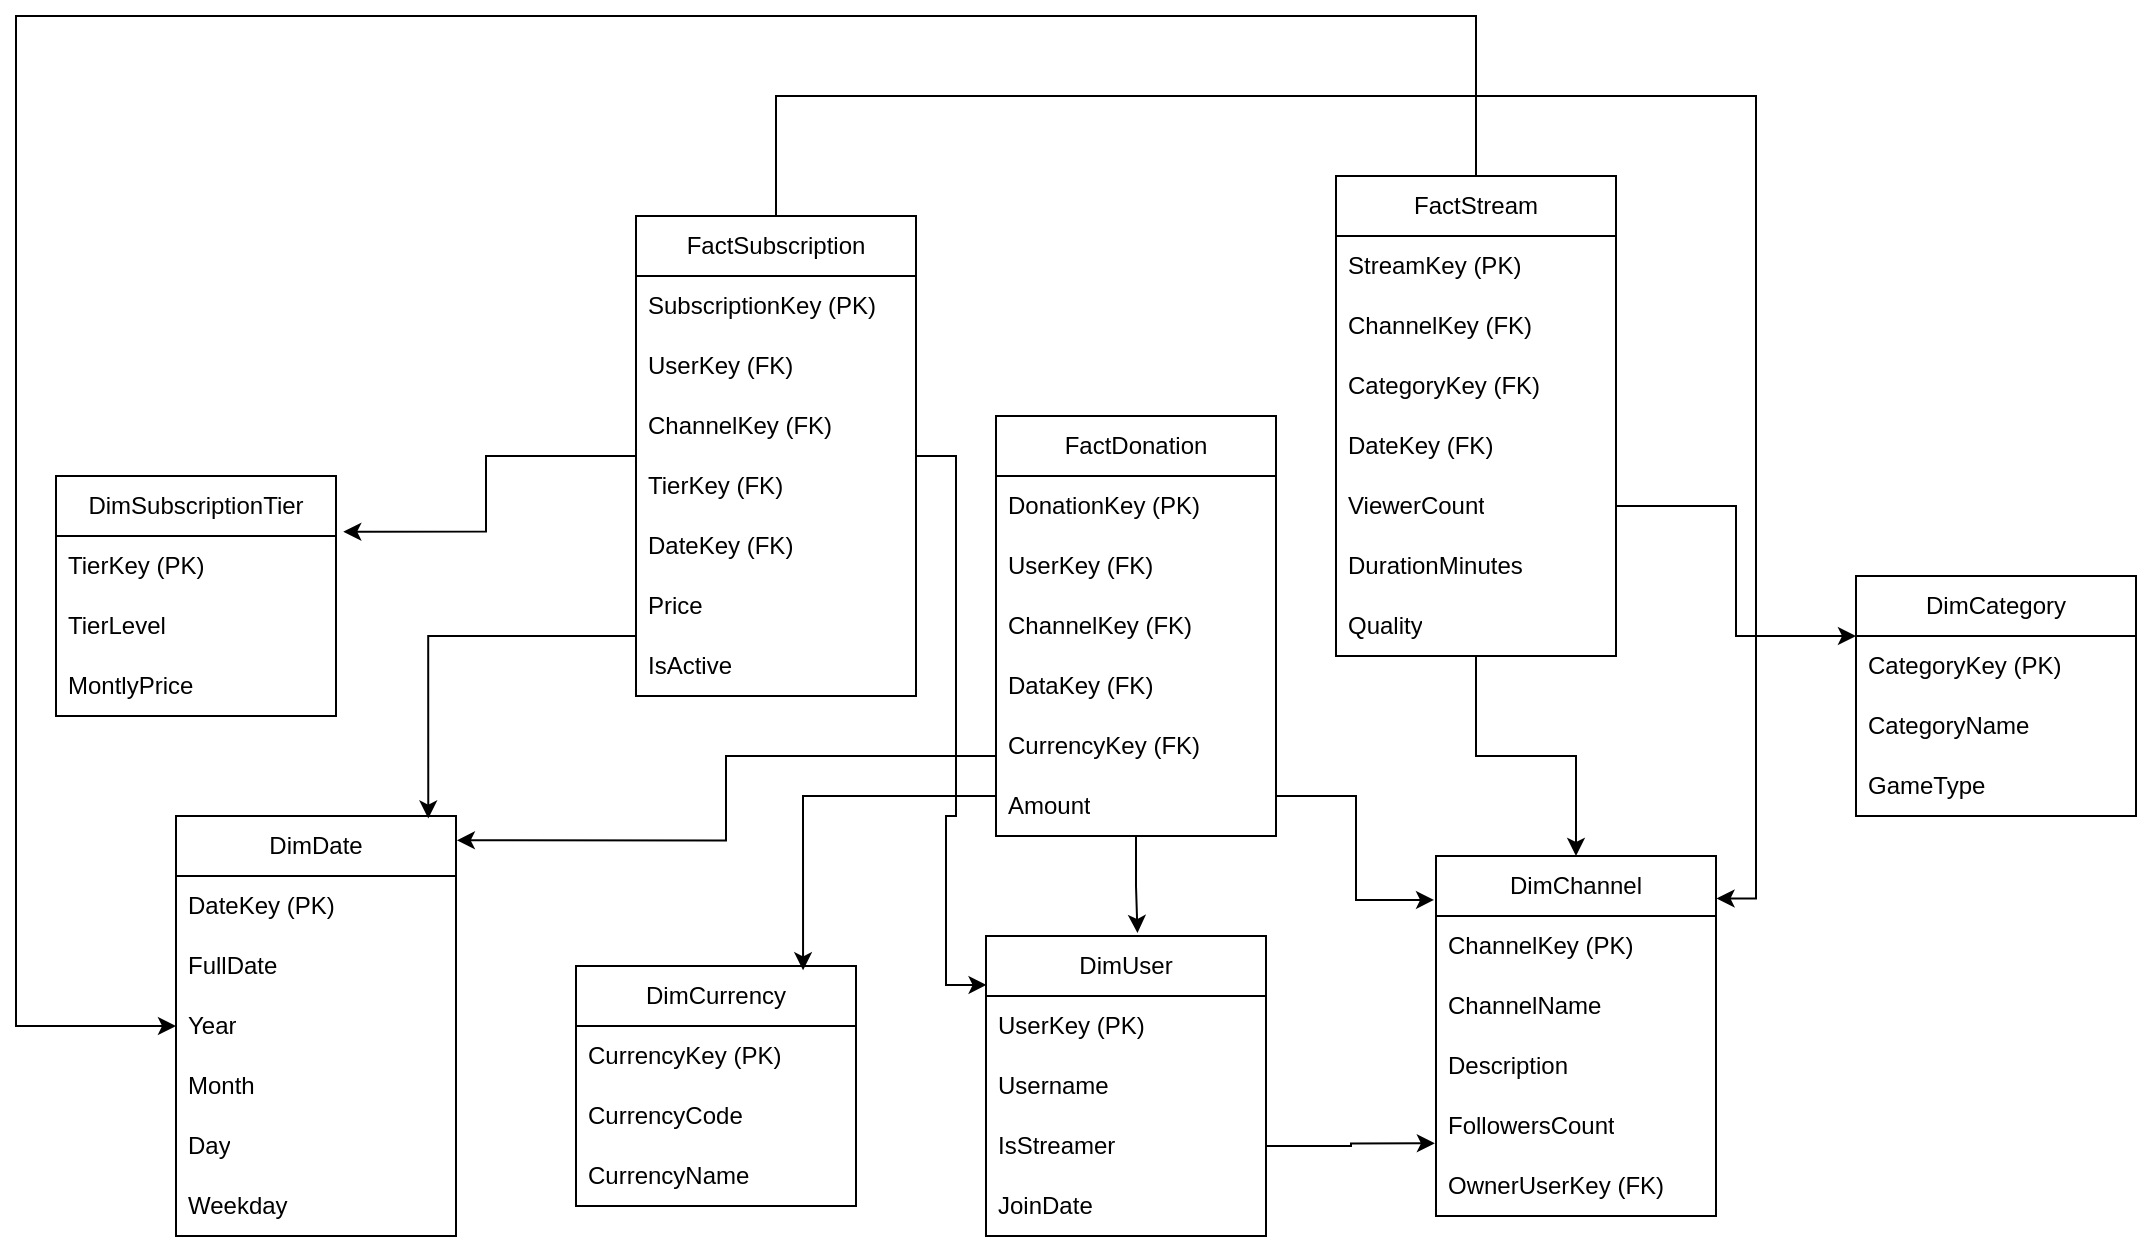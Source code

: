 <mxfile version="28.2.7">
  <diagram name="Page-1" id="qEjEFlxK-jcVaZ1b_vuw">
    <mxGraphModel grid="1" page="1" gridSize="10" guides="1" tooltips="1" connect="1" arrows="1" fold="1" pageScale="1" pageWidth="850" pageHeight="1100" math="0" shadow="0">
      <root>
        <mxCell id="0" />
        <mxCell id="1" parent="0" />
        <mxCell id="ZrgMhke1gqIhwrpS75Ew-1" value="FactDonation" style="swimlane;fontStyle=0;childLayout=stackLayout;horizontal=1;startSize=30;horizontalStack=0;resizeParent=1;resizeParentMax=0;resizeLast=0;collapsible=1;marginBottom=0;whiteSpace=wrap;html=1;" vertex="1" parent="1">
          <mxGeometry x="360" y="340" width="140" height="210" as="geometry" />
        </mxCell>
        <mxCell id="ZrgMhke1gqIhwrpS75Ew-2" value="DonationKey (PK)" style="text;strokeColor=none;fillColor=none;align=left;verticalAlign=middle;spacingLeft=4;spacingRight=4;overflow=hidden;points=[[0,0.5],[1,0.5]];portConstraint=eastwest;rotatable=0;whiteSpace=wrap;html=1;" vertex="1" parent="ZrgMhke1gqIhwrpS75Ew-1">
          <mxGeometry y="30" width="140" height="30" as="geometry" />
        </mxCell>
        <mxCell id="ZrgMhke1gqIhwrpS75Ew-3" value="UserKey (FK)" style="text;strokeColor=none;fillColor=none;align=left;verticalAlign=middle;spacingLeft=4;spacingRight=4;overflow=hidden;points=[[0,0.5],[1,0.5]];portConstraint=eastwest;rotatable=0;whiteSpace=wrap;html=1;" vertex="1" parent="ZrgMhke1gqIhwrpS75Ew-1">
          <mxGeometry y="60" width="140" height="30" as="geometry" />
        </mxCell>
        <mxCell id="ZrgMhke1gqIhwrpS75Ew-4" value="ChannelKey (FK)" style="text;strokeColor=none;fillColor=none;align=left;verticalAlign=middle;spacingLeft=4;spacingRight=4;overflow=hidden;points=[[0,0.5],[1,0.5]];portConstraint=eastwest;rotatable=0;whiteSpace=wrap;html=1;" vertex="1" parent="ZrgMhke1gqIhwrpS75Ew-1">
          <mxGeometry y="90" width="140" height="30" as="geometry" />
        </mxCell>
        <mxCell id="ZrgMhke1gqIhwrpS75Ew-6" value="DataKey (FK)" style="text;strokeColor=none;fillColor=none;align=left;verticalAlign=middle;spacingLeft=4;spacingRight=4;overflow=hidden;points=[[0,0.5],[1,0.5]];portConstraint=eastwest;rotatable=0;whiteSpace=wrap;html=1;" vertex="1" parent="ZrgMhke1gqIhwrpS75Ew-1">
          <mxGeometry y="120" width="140" height="30" as="geometry" />
        </mxCell>
        <mxCell id="ZrgMhke1gqIhwrpS75Ew-5" value="CurrencyKey (FK)" style="text;strokeColor=none;fillColor=none;align=left;verticalAlign=middle;spacingLeft=4;spacingRight=4;overflow=hidden;points=[[0,0.5],[1,0.5]];portConstraint=eastwest;rotatable=0;whiteSpace=wrap;html=1;" vertex="1" parent="ZrgMhke1gqIhwrpS75Ew-1">
          <mxGeometry y="150" width="140" height="30" as="geometry" />
        </mxCell>
        <mxCell id="ZrgMhke1gqIhwrpS75Ew-8" value="Amount" style="text;strokeColor=none;fillColor=none;align=left;verticalAlign=middle;spacingLeft=4;spacingRight=4;overflow=hidden;points=[[0,0.5],[1,0.5]];portConstraint=eastwest;rotatable=0;whiteSpace=wrap;html=1;" vertex="1" parent="ZrgMhke1gqIhwrpS75Ew-1">
          <mxGeometry y="180" width="140" height="30" as="geometry" />
        </mxCell>
        <mxCell id="ZrgMhke1gqIhwrpS75Ew-9" value="FactSubscription" style="swimlane;fontStyle=0;childLayout=stackLayout;horizontal=1;startSize=30;horizontalStack=0;resizeParent=1;resizeParentMax=0;resizeLast=0;collapsible=1;marginBottom=0;whiteSpace=wrap;html=1;" vertex="1" parent="1">
          <mxGeometry x="180" y="240" width="140" height="240" as="geometry" />
        </mxCell>
        <mxCell id="ZrgMhke1gqIhwrpS75Ew-10" value="SubscriptionKey (PK)" style="text;strokeColor=none;fillColor=none;align=left;verticalAlign=middle;spacingLeft=4;spacingRight=4;overflow=hidden;points=[[0,0.5],[1,0.5]];portConstraint=eastwest;rotatable=0;whiteSpace=wrap;html=1;" vertex="1" parent="ZrgMhke1gqIhwrpS75Ew-9">
          <mxGeometry y="30" width="140" height="30" as="geometry" />
        </mxCell>
        <mxCell id="ZrgMhke1gqIhwrpS75Ew-11" value="UserKey (FK)" style="text;strokeColor=none;fillColor=none;align=left;verticalAlign=middle;spacingLeft=4;spacingRight=4;overflow=hidden;points=[[0,0.5],[1,0.5]];portConstraint=eastwest;rotatable=0;whiteSpace=wrap;html=1;" vertex="1" parent="ZrgMhke1gqIhwrpS75Ew-9">
          <mxGeometry y="60" width="140" height="30" as="geometry" />
        </mxCell>
        <mxCell id="ZrgMhke1gqIhwrpS75Ew-12" value="ChannelKey (FK)" style="text;strokeColor=none;fillColor=none;align=left;verticalAlign=middle;spacingLeft=4;spacingRight=4;overflow=hidden;points=[[0,0.5],[1,0.5]];portConstraint=eastwest;rotatable=0;whiteSpace=wrap;html=1;" vertex="1" parent="ZrgMhke1gqIhwrpS75Ew-9">
          <mxGeometry y="90" width="140" height="30" as="geometry" />
        </mxCell>
        <mxCell id="ZrgMhke1gqIhwrpS75Ew-13" value="TierKey (FK)" style="text;strokeColor=none;fillColor=none;align=left;verticalAlign=middle;spacingLeft=4;spacingRight=4;overflow=hidden;points=[[0,0.5],[1,0.5]];portConstraint=eastwest;rotatable=0;whiteSpace=wrap;html=1;" vertex="1" parent="ZrgMhke1gqIhwrpS75Ew-9">
          <mxGeometry y="120" width="140" height="30" as="geometry" />
        </mxCell>
        <mxCell id="ZrgMhke1gqIhwrpS75Ew-14" value="DateKey (FK)" style="text;strokeColor=none;fillColor=none;align=left;verticalAlign=middle;spacingLeft=4;spacingRight=4;overflow=hidden;points=[[0,0.5],[1,0.5]];portConstraint=eastwest;rotatable=0;whiteSpace=wrap;html=1;" vertex="1" parent="ZrgMhke1gqIhwrpS75Ew-9">
          <mxGeometry y="150" width="140" height="30" as="geometry" />
        </mxCell>
        <mxCell id="ZrgMhke1gqIhwrpS75Ew-15" value="Price" style="text;strokeColor=none;fillColor=none;align=left;verticalAlign=middle;spacingLeft=4;spacingRight=4;overflow=hidden;points=[[0,0.5],[1,0.5]];portConstraint=eastwest;rotatable=0;whiteSpace=wrap;html=1;" vertex="1" parent="ZrgMhke1gqIhwrpS75Ew-9">
          <mxGeometry y="180" width="140" height="30" as="geometry" />
        </mxCell>
        <mxCell id="ZrgMhke1gqIhwrpS75Ew-16" value="IsActive" style="text;strokeColor=none;fillColor=none;align=left;verticalAlign=middle;spacingLeft=4;spacingRight=4;overflow=hidden;points=[[0,0.5],[1,0.5]];portConstraint=eastwest;rotatable=0;whiteSpace=wrap;html=1;" vertex="1" parent="ZrgMhke1gqIhwrpS75Ew-9">
          <mxGeometry y="210" width="140" height="30" as="geometry" />
        </mxCell>
        <mxCell id="ZrgMhke1gqIhwrpS75Ew-67" style="edgeStyle=orthogonalEdgeStyle;rounded=0;orthogonalLoop=1;jettySize=auto;html=1;" edge="1" parent="1" source="ZrgMhke1gqIhwrpS75Ew-17" target="ZrgMhke1gqIhwrpS75Ew-31">
          <mxGeometry relative="1" as="geometry" />
        </mxCell>
        <mxCell id="ZrgMhke1gqIhwrpS75Ew-69" style="edgeStyle=orthogonalEdgeStyle;rounded=0;orthogonalLoop=1;jettySize=auto;html=1;" edge="1" parent="1" source="ZrgMhke1gqIhwrpS75Ew-17" target="ZrgMhke1gqIhwrpS75Ew-37">
          <mxGeometry relative="1" as="geometry">
            <Array as="points">
              <mxPoint x="600" y="140" />
              <mxPoint x="-130" y="140" />
              <mxPoint x="-130" y="645" />
            </Array>
          </mxGeometry>
        </mxCell>
        <mxCell id="ZrgMhke1gqIhwrpS75Ew-17" value="FactStream" style="swimlane;fontStyle=0;childLayout=stackLayout;horizontal=1;startSize=30;horizontalStack=0;resizeParent=1;resizeParentMax=0;resizeLast=0;collapsible=1;marginBottom=0;whiteSpace=wrap;html=1;" vertex="1" parent="1">
          <mxGeometry x="530" y="220" width="140" height="240" as="geometry" />
        </mxCell>
        <mxCell id="ZrgMhke1gqIhwrpS75Ew-18" value="StreamKey (PK)" style="text;strokeColor=none;fillColor=none;align=left;verticalAlign=middle;spacingLeft=4;spacingRight=4;overflow=hidden;points=[[0,0.5],[1,0.5]];portConstraint=eastwest;rotatable=0;whiteSpace=wrap;html=1;" vertex="1" parent="ZrgMhke1gqIhwrpS75Ew-17">
          <mxGeometry y="30" width="140" height="30" as="geometry" />
        </mxCell>
        <mxCell id="ZrgMhke1gqIhwrpS75Ew-19" value="ChannelKey (FK)" style="text;strokeColor=none;fillColor=none;align=left;verticalAlign=middle;spacingLeft=4;spacingRight=4;overflow=hidden;points=[[0,0.5],[1,0.5]];portConstraint=eastwest;rotatable=0;whiteSpace=wrap;html=1;" vertex="1" parent="ZrgMhke1gqIhwrpS75Ew-17">
          <mxGeometry y="60" width="140" height="30" as="geometry" />
        </mxCell>
        <mxCell id="ZrgMhke1gqIhwrpS75Ew-20" value="CategoryKey (FK)" style="text;strokeColor=none;fillColor=none;align=left;verticalAlign=middle;spacingLeft=4;spacingRight=4;overflow=hidden;points=[[0,0.5],[1,0.5]];portConstraint=eastwest;rotatable=0;whiteSpace=wrap;html=1;" vertex="1" parent="ZrgMhke1gqIhwrpS75Ew-17">
          <mxGeometry y="90" width="140" height="30" as="geometry" />
        </mxCell>
        <mxCell id="ZrgMhke1gqIhwrpS75Ew-21" value="DateKey (FK)" style="text;strokeColor=none;fillColor=none;align=left;verticalAlign=middle;spacingLeft=4;spacingRight=4;overflow=hidden;points=[[0,0.5],[1,0.5]];portConstraint=eastwest;rotatable=0;whiteSpace=wrap;html=1;" vertex="1" parent="ZrgMhke1gqIhwrpS75Ew-17">
          <mxGeometry y="120" width="140" height="30" as="geometry" />
        </mxCell>
        <mxCell id="ZrgMhke1gqIhwrpS75Ew-22" value="ViewerCount" style="text;strokeColor=none;fillColor=none;align=left;verticalAlign=middle;spacingLeft=4;spacingRight=4;overflow=hidden;points=[[0,0.5],[1,0.5]];portConstraint=eastwest;rotatable=0;whiteSpace=wrap;html=1;" vertex="1" parent="ZrgMhke1gqIhwrpS75Ew-17">
          <mxGeometry y="150" width="140" height="30" as="geometry" />
        </mxCell>
        <mxCell id="ZrgMhke1gqIhwrpS75Ew-23" value="DurationMinutes" style="text;strokeColor=none;fillColor=none;align=left;verticalAlign=middle;spacingLeft=4;spacingRight=4;overflow=hidden;points=[[0,0.5],[1,0.5]];portConstraint=eastwest;rotatable=0;whiteSpace=wrap;html=1;" vertex="1" parent="ZrgMhke1gqIhwrpS75Ew-17">
          <mxGeometry y="180" width="140" height="30" as="geometry" />
        </mxCell>
        <mxCell id="ZrgMhke1gqIhwrpS75Ew-24" value="Quality" style="text;strokeColor=none;fillColor=none;align=left;verticalAlign=middle;spacingLeft=4;spacingRight=4;overflow=hidden;points=[[0,0.5],[1,0.5]];portConstraint=eastwest;rotatable=0;whiteSpace=wrap;html=1;" vertex="1" parent="ZrgMhke1gqIhwrpS75Ew-17">
          <mxGeometry y="210" width="140" height="30" as="geometry" />
        </mxCell>
        <mxCell id="ZrgMhke1gqIhwrpS75Ew-25" value="DimUser" style="swimlane;fontStyle=0;childLayout=stackLayout;horizontal=1;startSize=30;horizontalStack=0;resizeParent=1;resizeParentMax=0;resizeLast=0;collapsible=1;marginBottom=0;whiteSpace=wrap;html=1;" vertex="1" parent="1">
          <mxGeometry x="355" y="600" width="140" height="150" as="geometry" />
        </mxCell>
        <mxCell id="ZrgMhke1gqIhwrpS75Ew-26" value="UserKey (PK)" style="text;strokeColor=none;fillColor=none;align=left;verticalAlign=middle;spacingLeft=4;spacingRight=4;overflow=hidden;points=[[0,0.5],[1,0.5]];portConstraint=eastwest;rotatable=0;whiteSpace=wrap;html=1;" vertex="1" parent="ZrgMhke1gqIhwrpS75Ew-25">
          <mxGeometry y="30" width="140" height="30" as="geometry" />
        </mxCell>
        <mxCell id="ZrgMhke1gqIhwrpS75Ew-27" value="Username" style="text;strokeColor=none;fillColor=none;align=left;verticalAlign=middle;spacingLeft=4;spacingRight=4;overflow=hidden;points=[[0,0.5],[1,0.5]];portConstraint=eastwest;rotatable=0;whiteSpace=wrap;html=1;" vertex="1" parent="ZrgMhke1gqIhwrpS75Ew-25">
          <mxGeometry y="60" width="140" height="30" as="geometry" />
        </mxCell>
        <mxCell id="ZrgMhke1gqIhwrpS75Ew-28" value="IsStreamer" style="text;strokeColor=none;fillColor=none;align=left;verticalAlign=middle;spacingLeft=4;spacingRight=4;overflow=hidden;points=[[0,0.5],[1,0.5]];portConstraint=eastwest;rotatable=0;whiteSpace=wrap;html=1;" vertex="1" parent="ZrgMhke1gqIhwrpS75Ew-25">
          <mxGeometry y="90" width="140" height="30" as="geometry" />
        </mxCell>
        <mxCell id="ZrgMhke1gqIhwrpS75Ew-29" value="JoinDate" style="text;strokeColor=none;fillColor=none;align=left;verticalAlign=middle;spacingLeft=4;spacingRight=4;overflow=hidden;points=[[0,0.5],[1,0.5]];portConstraint=eastwest;rotatable=0;whiteSpace=wrap;html=1;" vertex="1" parent="ZrgMhke1gqIhwrpS75Ew-25">
          <mxGeometry y="120" width="140" height="30" as="geometry" />
        </mxCell>
        <mxCell id="ZrgMhke1gqIhwrpS75Ew-31" value="DimChannel" style="swimlane;fontStyle=0;childLayout=stackLayout;horizontal=1;startSize=30;horizontalStack=0;resizeParent=1;resizeParentMax=0;resizeLast=0;collapsible=1;marginBottom=0;whiteSpace=wrap;html=1;" vertex="1" parent="1">
          <mxGeometry x="580" y="560" width="140" height="180" as="geometry" />
        </mxCell>
        <mxCell id="ZrgMhke1gqIhwrpS75Ew-32" value="ChannelKey (PK)" style="text;strokeColor=none;fillColor=none;align=left;verticalAlign=middle;spacingLeft=4;spacingRight=4;overflow=hidden;points=[[0,0.5],[1,0.5]];portConstraint=eastwest;rotatable=0;whiteSpace=wrap;html=1;" vertex="1" parent="ZrgMhke1gqIhwrpS75Ew-31">
          <mxGeometry y="30" width="140" height="30" as="geometry" />
        </mxCell>
        <mxCell id="ZrgMhke1gqIhwrpS75Ew-33" value="ChannelName" style="text;strokeColor=none;fillColor=none;align=left;verticalAlign=middle;spacingLeft=4;spacingRight=4;overflow=hidden;points=[[0,0.5],[1,0.5]];portConstraint=eastwest;rotatable=0;whiteSpace=wrap;html=1;" vertex="1" parent="ZrgMhke1gqIhwrpS75Ew-31">
          <mxGeometry y="60" width="140" height="30" as="geometry" />
        </mxCell>
        <mxCell id="ZrgMhke1gqIhwrpS75Ew-34" value="Description&lt;span style=&quot;color: rgba(0, 0, 0, 0); font-family: monospace; font-size: 0px; text-wrap-mode: nowrap;&quot;&gt;%3CmxGraphModel%3E%3Croot%3E%3CmxCell%20id%3D%220%22%2F%3E%3CmxCell%20id%3D%221%22%20parent%3D%220%22%2F%3E%3CmxCell%20id%3D%222%22%20value%3D%22ChannelKey%20(FK)%22%20style%3D%22text%3BstrokeColor%3Dnone%3BfillColor%3Dnone%3Balign%3Dleft%3BverticalAlign%3Dmiddle%3BspacingLeft%3D4%3BspacingRight%3D4%3Boverflow%3Dhidden%3Bpoints%3D%5B%5B0%2C0.5%5D%2C%5B1%2C0.5%5D%5D%3BportConstraint%3Deastwest%3Brotatable%3D0%3BwhiteSpace%3Dwrap%3Bhtml%3D1%3B%22%20vertex%3D%221%22%20parent%3D%221%22%3E%3CmxGeometry%20x%3D%22160%22%20y%3D%22430%22%20width%3D%22140%22%20height%3D%2230%22%20as%3D%22geometry%22%2F%3E%3C%2FmxCell%3E%3C%2Froot%3E%3C%2FmxGraphModel%3E&lt;/span&gt;" style="text;strokeColor=none;fillColor=none;align=left;verticalAlign=middle;spacingLeft=4;spacingRight=4;overflow=hidden;points=[[0,0.5],[1,0.5]];portConstraint=eastwest;rotatable=0;whiteSpace=wrap;html=1;" vertex="1" parent="ZrgMhke1gqIhwrpS75Ew-31">
          <mxGeometry y="90" width="140" height="30" as="geometry" />
        </mxCell>
        <mxCell id="ZrgMhke1gqIhwrpS75Ew-35" value="FollowersCount" style="text;strokeColor=none;fillColor=none;align=left;verticalAlign=middle;spacingLeft=4;spacingRight=4;overflow=hidden;points=[[0,0.5],[1,0.5]];portConstraint=eastwest;rotatable=0;whiteSpace=wrap;html=1;" vertex="1" parent="ZrgMhke1gqIhwrpS75Ew-31">
          <mxGeometry y="120" width="140" height="30" as="geometry" />
        </mxCell>
        <mxCell id="ZrgMhke1gqIhwrpS75Ew-36" value="OwnerUserKey (FK)" style="text;strokeColor=none;fillColor=none;align=left;verticalAlign=middle;spacingLeft=4;spacingRight=4;overflow=hidden;points=[[0,0.5],[1,0.5]];portConstraint=eastwest;rotatable=0;whiteSpace=wrap;html=1;" vertex="1" parent="ZrgMhke1gqIhwrpS75Ew-31">
          <mxGeometry y="150" width="140" height="30" as="geometry" />
        </mxCell>
        <mxCell id="ZrgMhke1gqIhwrpS75Ew-37" value="DimDate" style="swimlane;fontStyle=0;childLayout=stackLayout;horizontal=1;startSize=30;horizontalStack=0;resizeParent=1;resizeParentMax=0;resizeLast=0;collapsible=1;marginBottom=0;whiteSpace=wrap;html=1;" vertex="1" parent="1">
          <mxGeometry x="-50" y="540" width="140" height="210" as="geometry" />
        </mxCell>
        <mxCell id="ZrgMhke1gqIhwrpS75Ew-38" value="DateKey (PK)" style="text;strokeColor=none;fillColor=none;align=left;verticalAlign=middle;spacingLeft=4;spacingRight=4;overflow=hidden;points=[[0,0.5],[1,0.5]];portConstraint=eastwest;rotatable=0;whiteSpace=wrap;html=1;" vertex="1" parent="ZrgMhke1gqIhwrpS75Ew-37">
          <mxGeometry y="30" width="140" height="30" as="geometry" />
        </mxCell>
        <mxCell id="ZrgMhke1gqIhwrpS75Ew-39" value="FullDate" style="text;strokeColor=none;fillColor=none;align=left;verticalAlign=middle;spacingLeft=4;spacingRight=4;overflow=hidden;points=[[0,0.5],[1,0.5]];portConstraint=eastwest;rotatable=0;whiteSpace=wrap;html=1;" vertex="1" parent="ZrgMhke1gqIhwrpS75Ew-37">
          <mxGeometry y="60" width="140" height="30" as="geometry" />
        </mxCell>
        <mxCell id="ZrgMhke1gqIhwrpS75Ew-40" value="Year" style="text;strokeColor=none;fillColor=none;align=left;verticalAlign=middle;spacingLeft=4;spacingRight=4;overflow=hidden;points=[[0,0.5],[1,0.5]];portConstraint=eastwest;rotatable=0;whiteSpace=wrap;html=1;" vertex="1" parent="ZrgMhke1gqIhwrpS75Ew-37">
          <mxGeometry y="90" width="140" height="30" as="geometry" />
        </mxCell>
        <mxCell id="ZrgMhke1gqIhwrpS75Ew-41" value="Month" style="text;strokeColor=none;fillColor=none;align=left;verticalAlign=middle;spacingLeft=4;spacingRight=4;overflow=hidden;points=[[0,0.5],[1,0.5]];portConstraint=eastwest;rotatable=0;whiteSpace=wrap;html=1;" vertex="1" parent="ZrgMhke1gqIhwrpS75Ew-37">
          <mxGeometry y="120" width="140" height="30" as="geometry" />
        </mxCell>
        <mxCell id="ZrgMhke1gqIhwrpS75Ew-42" value="Day" style="text;strokeColor=none;fillColor=none;align=left;verticalAlign=middle;spacingLeft=4;spacingRight=4;overflow=hidden;points=[[0,0.5],[1,0.5]];portConstraint=eastwest;rotatable=0;whiteSpace=wrap;html=1;" vertex="1" parent="ZrgMhke1gqIhwrpS75Ew-37">
          <mxGeometry y="150" width="140" height="30" as="geometry" />
        </mxCell>
        <mxCell id="ZrgMhke1gqIhwrpS75Ew-43" value="Weekday" style="text;strokeColor=none;fillColor=none;align=left;verticalAlign=middle;spacingLeft=4;spacingRight=4;overflow=hidden;points=[[0,0.5],[1,0.5]];portConstraint=eastwest;rotatable=0;whiteSpace=wrap;html=1;" vertex="1" parent="ZrgMhke1gqIhwrpS75Ew-37">
          <mxGeometry y="180" width="140" height="30" as="geometry" />
        </mxCell>
        <mxCell id="ZrgMhke1gqIhwrpS75Ew-44" value="DimCategory" style="swimlane;fontStyle=0;childLayout=stackLayout;horizontal=1;startSize=30;horizontalStack=0;resizeParent=1;resizeParentMax=0;resizeLast=0;collapsible=1;marginBottom=0;whiteSpace=wrap;html=1;" vertex="1" parent="1">
          <mxGeometry x="790" y="420" width="140" height="120" as="geometry" />
        </mxCell>
        <mxCell id="ZrgMhke1gqIhwrpS75Ew-45" value="CategoryKey (PK)" style="text;strokeColor=none;fillColor=none;align=left;verticalAlign=middle;spacingLeft=4;spacingRight=4;overflow=hidden;points=[[0,0.5],[1,0.5]];portConstraint=eastwest;rotatable=0;whiteSpace=wrap;html=1;" vertex="1" parent="ZrgMhke1gqIhwrpS75Ew-44">
          <mxGeometry y="30" width="140" height="30" as="geometry" />
        </mxCell>
        <mxCell id="ZrgMhke1gqIhwrpS75Ew-46" value="CategoryName" style="text;strokeColor=none;fillColor=none;align=left;verticalAlign=middle;spacingLeft=4;spacingRight=4;overflow=hidden;points=[[0,0.5],[1,0.5]];portConstraint=eastwest;rotatable=0;whiteSpace=wrap;html=1;" vertex="1" parent="ZrgMhke1gqIhwrpS75Ew-44">
          <mxGeometry y="60" width="140" height="30" as="geometry" />
        </mxCell>
        <mxCell id="ZrgMhke1gqIhwrpS75Ew-47" value="GameType" style="text;strokeColor=none;fillColor=none;align=left;verticalAlign=middle;spacingLeft=4;spacingRight=4;overflow=hidden;points=[[0,0.5],[1,0.5]];portConstraint=eastwest;rotatable=0;whiteSpace=wrap;html=1;" vertex="1" parent="ZrgMhke1gqIhwrpS75Ew-44">
          <mxGeometry y="90" width="140" height="30" as="geometry" />
        </mxCell>
        <mxCell id="ZrgMhke1gqIhwrpS75Ew-48" value="DimCurrency" style="swimlane;fontStyle=0;childLayout=stackLayout;horizontal=1;startSize=30;horizontalStack=0;resizeParent=1;resizeParentMax=0;resizeLast=0;collapsible=1;marginBottom=0;whiteSpace=wrap;html=1;" vertex="1" parent="1">
          <mxGeometry x="150" y="615" width="140" height="120" as="geometry" />
        </mxCell>
        <mxCell id="ZrgMhke1gqIhwrpS75Ew-49" value="CurrencyKey (PK)" style="text;strokeColor=none;fillColor=none;align=left;verticalAlign=middle;spacingLeft=4;spacingRight=4;overflow=hidden;points=[[0,0.5],[1,0.5]];portConstraint=eastwest;rotatable=0;whiteSpace=wrap;html=1;" vertex="1" parent="ZrgMhke1gqIhwrpS75Ew-48">
          <mxGeometry y="30" width="140" height="30" as="geometry" />
        </mxCell>
        <mxCell id="ZrgMhke1gqIhwrpS75Ew-50" value="CurrencyCode" style="text;strokeColor=none;fillColor=none;align=left;verticalAlign=middle;spacingLeft=4;spacingRight=4;overflow=hidden;points=[[0,0.5],[1,0.5]];portConstraint=eastwest;rotatable=0;whiteSpace=wrap;html=1;" vertex="1" parent="ZrgMhke1gqIhwrpS75Ew-48">
          <mxGeometry y="60" width="140" height="30" as="geometry" />
        </mxCell>
        <mxCell id="ZrgMhke1gqIhwrpS75Ew-51" value="CurrencyName" style="text;strokeColor=none;fillColor=none;align=left;verticalAlign=middle;spacingLeft=4;spacingRight=4;overflow=hidden;points=[[0,0.5],[1,0.5]];portConstraint=eastwest;rotatable=0;whiteSpace=wrap;html=1;" vertex="1" parent="ZrgMhke1gqIhwrpS75Ew-48">
          <mxGeometry y="90" width="140" height="30" as="geometry" />
        </mxCell>
        <mxCell id="ZrgMhke1gqIhwrpS75Ew-53" value="DimSubscriptionTier" style="swimlane;fontStyle=0;childLayout=stackLayout;horizontal=1;startSize=30;horizontalStack=0;resizeParent=1;resizeParentMax=0;resizeLast=0;collapsible=1;marginBottom=0;whiteSpace=wrap;html=1;" vertex="1" parent="1">
          <mxGeometry x="-110" y="370" width="140" height="120" as="geometry" />
        </mxCell>
        <mxCell id="ZrgMhke1gqIhwrpS75Ew-54" value="TierKey (PK)" style="text;strokeColor=none;fillColor=none;align=left;verticalAlign=middle;spacingLeft=4;spacingRight=4;overflow=hidden;points=[[0,0.5],[1,0.5]];portConstraint=eastwest;rotatable=0;whiteSpace=wrap;html=1;" vertex="1" parent="ZrgMhke1gqIhwrpS75Ew-53">
          <mxGeometry y="30" width="140" height="30" as="geometry" />
        </mxCell>
        <mxCell id="ZrgMhke1gqIhwrpS75Ew-55" value="TierLevel" style="text;strokeColor=none;fillColor=none;align=left;verticalAlign=middle;spacingLeft=4;spacingRight=4;overflow=hidden;points=[[0,0.5],[1,0.5]];portConstraint=eastwest;rotatable=0;whiteSpace=wrap;html=1;" vertex="1" parent="ZrgMhke1gqIhwrpS75Ew-53">
          <mxGeometry y="60" width="140" height="30" as="geometry" />
        </mxCell>
        <mxCell id="ZrgMhke1gqIhwrpS75Ew-56" value="MontlyPrice" style="text;strokeColor=none;fillColor=none;align=left;verticalAlign=middle;spacingLeft=4;spacingRight=4;overflow=hidden;points=[[0,0.5],[1,0.5]];portConstraint=eastwest;rotatable=0;whiteSpace=wrap;html=1;" vertex="1" parent="ZrgMhke1gqIhwrpS75Ew-53">
          <mxGeometry y="90" width="140" height="30" as="geometry" />
        </mxCell>
        <mxCell id="ZrgMhke1gqIhwrpS75Ew-57" style="edgeStyle=orthogonalEdgeStyle;rounded=0;orthogonalLoop=1;jettySize=auto;html=1;entryX=0.541;entryY=-0.01;entryDx=0;entryDy=0;entryPerimeter=0;" edge="1" parent="1" source="ZrgMhke1gqIhwrpS75Ew-1" target="ZrgMhke1gqIhwrpS75Ew-25">
          <mxGeometry relative="1" as="geometry" />
        </mxCell>
        <mxCell id="ZrgMhke1gqIhwrpS75Ew-58" style="edgeStyle=orthogonalEdgeStyle;rounded=0;orthogonalLoop=1;jettySize=auto;html=1;entryX=-0.007;entryY=0.122;entryDx=0;entryDy=0;entryPerimeter=0;" edge="1" parent="1" source="ZrgMhke1gqIhwrpS75Ew-1" target="ZrgMhke1gqIhwrpS75Ew-31">
          <mxGeometry relative="1" as="geometry">
            <Array as="points">
              <mxPoint x="540" y="530" />
              <mxPoint x="540" y="582" />
            </Array>
          </mxGeometry>
        </mxCell>
        <mxCell id="ZrgMhke1gqIhwrpS75Ew-59" style="edgeStyle=orthogonalEdgeStyle;rounded=0;orthogonalLoop=1;jettySize=auto;html=1;entryX=0.811;entryY=0.018;entryDx=0;entryDy=0;entryPerimeter=0;" edge="1" parent="1" source="ZrgMhke1gqIhwrpS75Ew-1" target="ZrgMhke1gqIhwrpS75Ew-48">
          <mxGeometry relative="1" as="geometry">
            <Array as="points">
              <mxPoint x="263" y="530" />
            </Array>
          </mxGeometry>
        </mxCell>
        <mxCell id="ZrgMhke1gqIhwrpS75Ew-62" style="edgeStyle=orthogonalEdgeStyle;rounded=0;orthogonalLoop=1;jettySize=auto;html=1;entryX=1.003;entryY=0.058;entryDx=0;entryDy=0;entryPerimeter=0;" edge="1" parent="1" source="ZrgMhke1gqIhwrpS75Ew-1" target="ZrgMhke1gqIhwrpS75Ew-37">
          <mxGeometry relative="1" as="geometry">
            <Array as="points">
              <mxPoint x="225" y="510" />
              <mxPoint x="225" y="552" />
            </Array>
          </mxGeometry>
        </mxCell>
        <mxCell id="ZrgMhke1gqIhwrpS75Ew-63" style="edgeStyle=orthogonalEdgeStyle;rounded=0;orthogonalLoop=1;jettySize=auto;html=1;entryX=0.002;entryY=0.163;entryDx=0;entryDy=0;entryPerimeter=0;" edge="1" parent="1" source="ZrgMhke1gqIhwrpS75Ew-9" target="ZrgMhke1gqIhwrpS75Ew-25">
          <mxGeometry relative="1" as="geometry" />
        </mxCell>
        <mxCell id="ZrgMhke1gqIhwrpS75Ew-64" style="edgeStyle=orthogonalEdgeStyle;rounded=0;orthogonalLoop=1;jettySize=auto;html=1;entryX=1.002;entryY=0.118;entryDx=0;entryDy=0;entryPerimeter=0;" edge="1" parent="1" source="ZrgMhke1gqIhwrpS75Ew-9" target="ZrgMhke1gqIhwrpS75Ew-31">
          <mxGeometry relative="1" as="geometry">
            <Array as="points">
              <mxPoint x="250" y="180" />
              <mxPoint x="740" y="180" />
              <mxPoint x="740" y="581" />
            </Array>
          </mxGeometry>
        </mxCell>
        <mxCell id="ZrgMhke1gqIhwrpS75Ew-65" style="edgeStyle=orthogonalEdgeStyle;rounded=0;orthogonalLoop=1;jettySize=auto;html=1;entryX=1.026;entryY=-0.072;entryDx=0;entryDy=0;entryPerimeter=0;" edge="1" parent="1" source="ZrgMhke1gqIhwrpS75Ew-9" target="ZrgMhke1gqIhwrpS75Ew-54">
          <mxGeometry relative="1" as="geometry" />
        </mxCell>
        <mxCell id="ZrgMhke1gqIhwrpS75Ew-66" style="edgeStyle=orthogonalEdgeStyle;rounded=0;orthogonalLoop=1;jettySize=auto;html=1;entryX=0.901;entryY=0.006;entryDx=0;entryDy=0;entryPerimeter=0;" edge="1" parent="1" source="ZrgMhke1gqIhwrpS75Ew-9" target="ZrgMhke1gqIhwrpS75Ew-37">
          <mxGeometry relative="1" as="geometry">
            <Array as="points">
              <mxPoint x="76" y="450" />
            </Array>
          </mxGeometry>
        </mxCell>
        <mxCell id="ZrgMhke1gqIhwrpS75Ew-68" style="edgeStyle=orthogonalEdgeStyle;rounded=0;orthogonalLoop=1;jettySize=auto;html=1;entryX=0;entryY=0.25;entryDx=0;entryDy=0;" edge="1" parent="1" source="ZrgMhke1gqIhwrpS75Ew-22" target="ZrgMhke1gqIhwrpS75Ew-44">
          <mxGeometry relative="1" as="geometry" />
        </mxCell>
        <mxCell id="ZrgMhke1gqIhwrpS75Ew-70" style="edgeStyle=orthogonalEdgeStyle;rounded=0;orthogonalLoop=1;jettySize=auto;html=1;entryX=-0.004;entryY=0.789;entryDx=0;entryDy=0;entryPerimeter=0;" edge="1" parent="1" source="ZrgMhke1gqIhwrpS75Ew-28" target="ZrgMhke1gqIhwrpS75Ew-35">
          <mxGeometry relative="1" as="geometry" />
        </mxCell>
      </root>
    </mxGraphModel>
  </diagram>
</mxfile>
